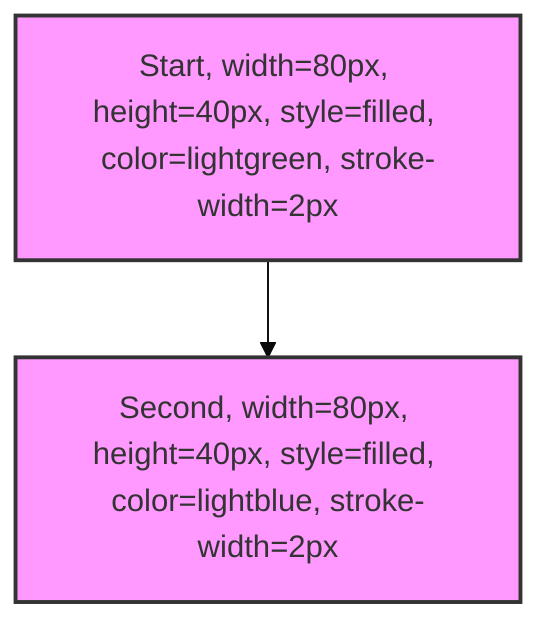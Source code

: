 graph TD
%%{init: {'theme': 'base', 'themeVariables': { 'fontSize': '16px'}, 'flowchart': {'width': 800, 'height': 600}}}%%
A[Start, width=80px, height=40px, style=filled, color=lightgreen, stroke-width=2px]
style A fill:#f9f,stroke:#333,stroke-width:2px
B[Second, width=80px, height=40px, style=filled, color=lightblue, stroke-width=2px]
style B fill:#f9f,stroke:#333,stroke-width:2px
A --> B